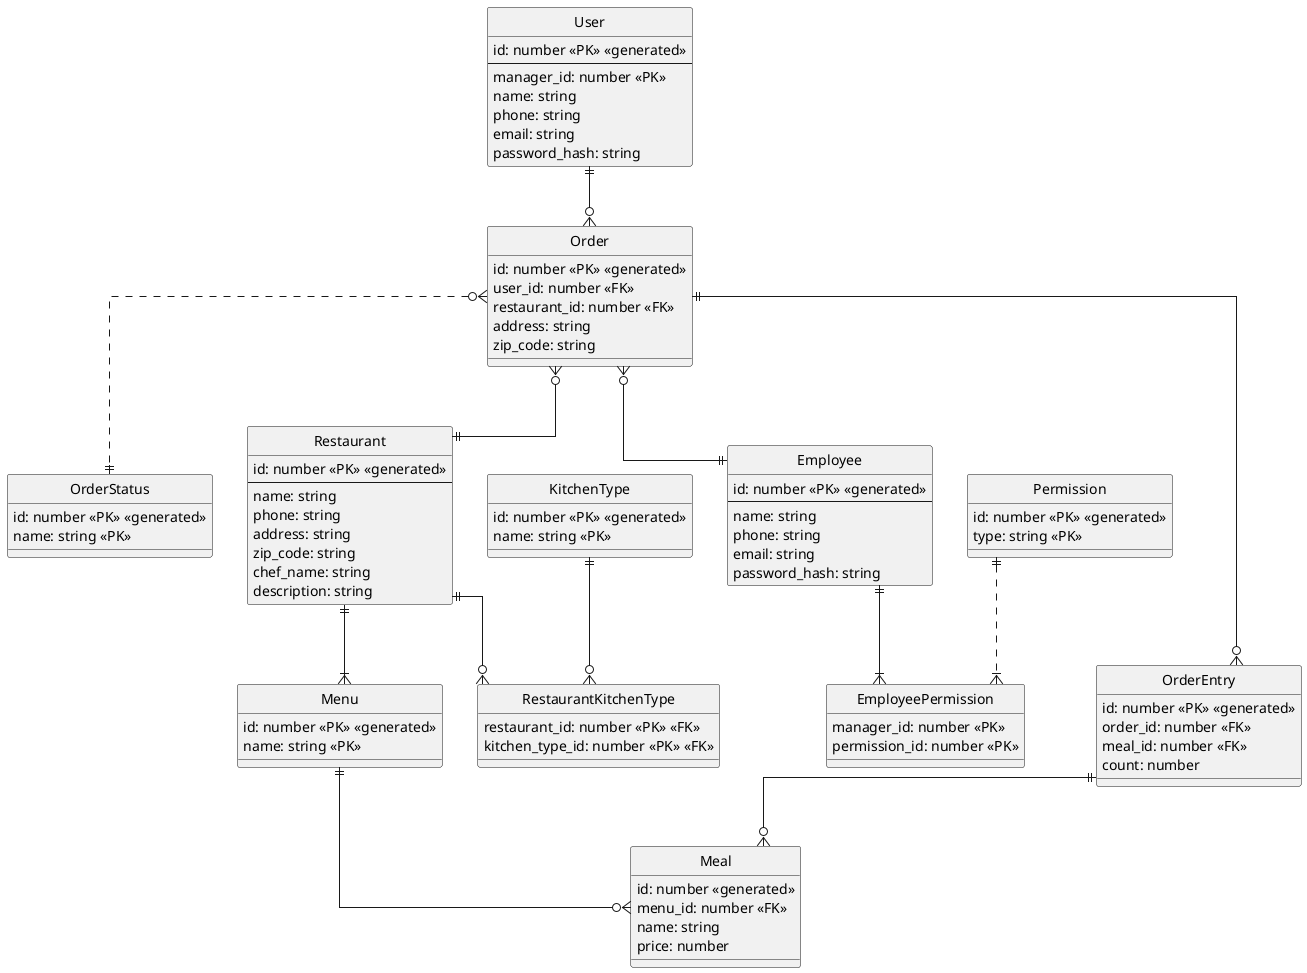 @startuml

' hide the spot
hide circle

' avoid problems with angled crows feet
skinparam linetype ortho

entity "User" {
  id: number <<PK>> <<generated>>
  --
  manager_id: number <<PK>>
  name: string
  phone: string
  email: string
  password_hash: string
}

entity "Employee" {
  id: number <<PK>> <<generated>>
  --
  name: string
  phone: string
  email: string
  password_hash: string
}

entity "EmployeePermission" {
 manager_id: number <<PK>>
 permission_id: number <<PK>>
}

entity "Permission" {
  id: number <<PK>> <<generated>>
  type: string <<PK>>
}

entity "Order" {
  id: number <<PK>> <<generated>>
  user_id: number <<FK>>
  restaurant_id: number <<FK>>
  address: string
  zip_code: string
}

entity "OrderEntry" {
  id: number <<PK>> <<generated>>
  order_id: number <<FK>>
  meal_id: number <<FK>>
  count: number
}

entity "OrderStatus" {
  id: number <<PK>> <<generated>>
  name: string <<PK>>
}

entity "Restaurant" {
  id: number <<PK>> <<generated>>
  ---
  name: string
  phone: string
  address: string
  zip_code: string
  chef_name: string
  description: string
}

entity "RestaurantKitchenType" {
  restaurant_id: number <<PK>> <<FK>>
  kitchen_type_id: number <<PK>> <<FK>>
}

entity "KitchenType" {
  id: number <<PK>> <<generated>>
  name: string <<PK>>
}

entity "Menu" {
  id: number <<PK>> <<generated>>
  name: string <<PK>>
}

entity "Meal" {
  id: number <<generated>>
  menu_id: number <<FK>>
  name: string
  price: number
}

"User" ||--o{ "Order"

"Order" }o..|| "OrderStatus"
"Order" }o--|| "Restaurant"
"Order" ||--o{ "OrderEntry"
"Order" }o--|| "Employee"

"OrderEntry" ||--o{ "Meal"

"Restaurant" ||--o{ "RestaurantKitchenType"
"Restaurant" ||--|{ "Menu"

"KitchenType" ||--o{ "RestaurantKitchenType"

"Menu" ||--o{ "Meal"

"Employee" ||--|{ "EmployeePermission"
"Permission" ||..|{ "EmployeePermission"

@enduml

